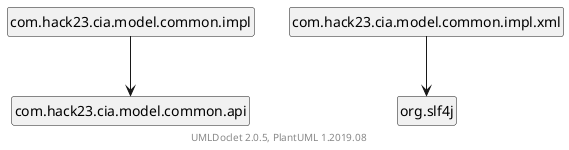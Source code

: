 @startuml
    set namespaceSeparator none
    hide circle
    hide empty fields
    hide empty methods

    com.hack23.cia.model.common.impl --> com.hack23.cia.model.common.api
    com.hack23.cia.model.common.impl.xml --> org.slf4j

    ' Package links
    class "com.hack23.cia.model.common.impl" [[com/hack23/cia/model/common/impl/package-summary.html]] {
    }
    class "com.hack23.cia.model.common.impl.xml" [[com/hack23/cia/model/common/impl/xml/package-summary.html]] {
    }

    center footer UMLDoclet 2.0.5, PlantUML 1.2019.08
@enduml
